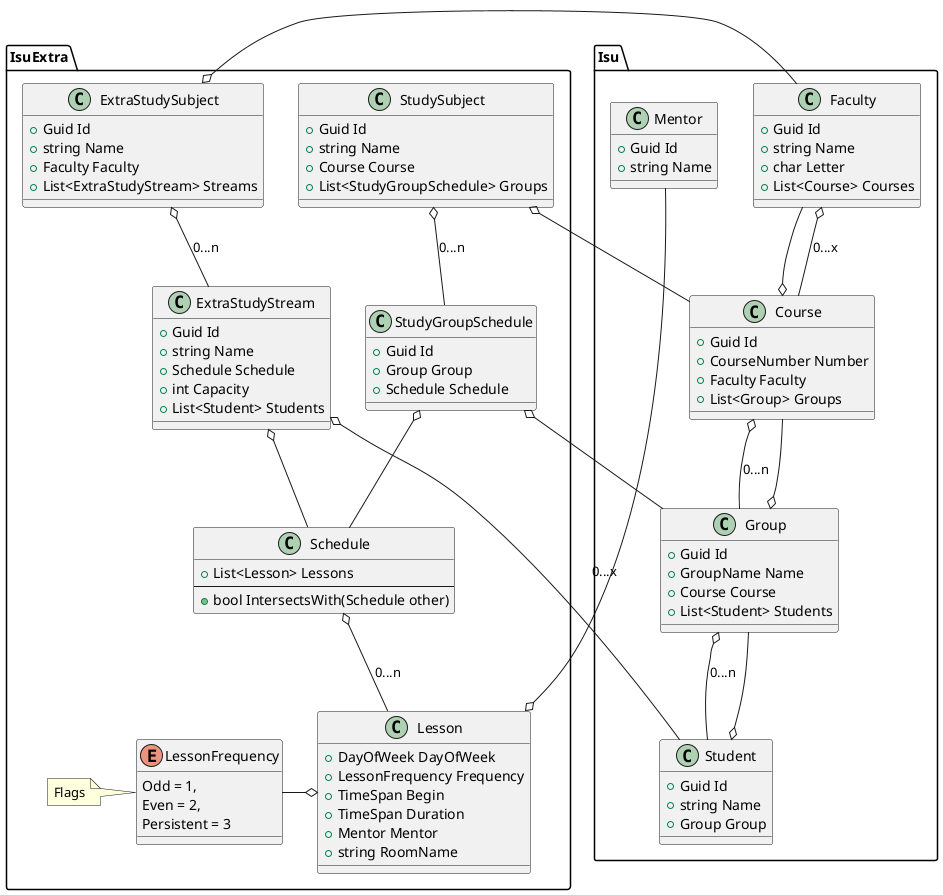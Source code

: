 @startuml
'https://plantuml.com/class-diagram

set namespaceSeparator .

class Isu.Mentor 
{
    + Guid Id
    + string Name
}

class Isu.Student
{
    + Guid Id
    + string Name
    + Group Group
}

class Isu.Group
{
    + Guid Id
    + GroupName Name
    + Course Course
    + List<Student> Students
}

class Isu.Course 
{
    + Guid Id
    + CourseNumber Number
    + Faculty Faculty
    + List<Group> Groups
}

class Isu.Faculty 
{
    + Guid Id
    + string Name
    + char Letter
    + List<Course> Courses
}

note "Flags" as IsuExtra.Fl

enum IsuExtra.LessonFrequency
{
    Odd = 1, 
    Even = 2, 
    Persistent = 3
}

class IsuExtra.Lesson 
{
    + DayOfWeek DayOfWeek
    + LessonFrequency Frequency
    + TimeSpan Begin
    + TimeSpan Duration
    + Mentor Mentor
    + string RoomName
}

class IsuExtra.Schedule
{
    + List<Lesson> Lessons
    --
    + bool IntersectsWith(Schedule other)
}

class IsuExtra.ExtraStudyStream 
{
    + Guid Id
    + string Name
    + Schedule Schedule
    + int Capacity
    + List<Student> Students
}

class IsuExtra.ExtraStudySubject
{
    + Guid Id
    + string Name
    + Faculty Faculty
    + List<ExtraStudyStream> Streams
}

class IsuExtra.StudyGroupSchedule
{
    + Guid Id
    + Group Group
    + Schedule Schedule
}

class IsuExtra.StudySubject
{
    + Guid Id
    + string Name
    + Course Course
    + List<StudyGroupSchedule> Groups
}


'
'
'


Isu.Group -up-o Isu.Student
Isu.Group o-down- Isu.Student: 0...n

Isu.Course -up-o Isu.Group
Isu.Course o-down- Isu.Group: 0...n

Isu.Course o-up- Isu.Faculty
Isu.Faculty o-down- Isu.Course: 0...x

Isu.Mentor -left-o IsuExtra.Lesson
IsuExtra.Fl .right. IsuExtra.LessonFrequency 
IsuExtra.LessonFrequency -right-o IsuExtra.Lesson
IsuExtra.Schedule o-- IsuExtra.Lesson: 0...n

IsuExtra.StudyGroupSchedule o-- IsuExtra.Schedule
IsuExtra.StudyGroupSchedule o-- Isu.Group
IsuExtra.StudySubject o-- Isu.Course
IsuExtra.StudySubject o-- IsuExtra.StudyGroupSchedule: 0...n

IsuExtra.ExtraStudyStream o-- IsuExtra.Schedule
IsuExtra.ExtraStudyStream o-- Isu.Student: 0...x
IsuExtra.ExtraStudySubject o-- IsuExtra.ExtraStudyStream: 0...n
IsuExtra.ExtraStudySubject o-left- Isu.Faculty

@enduml